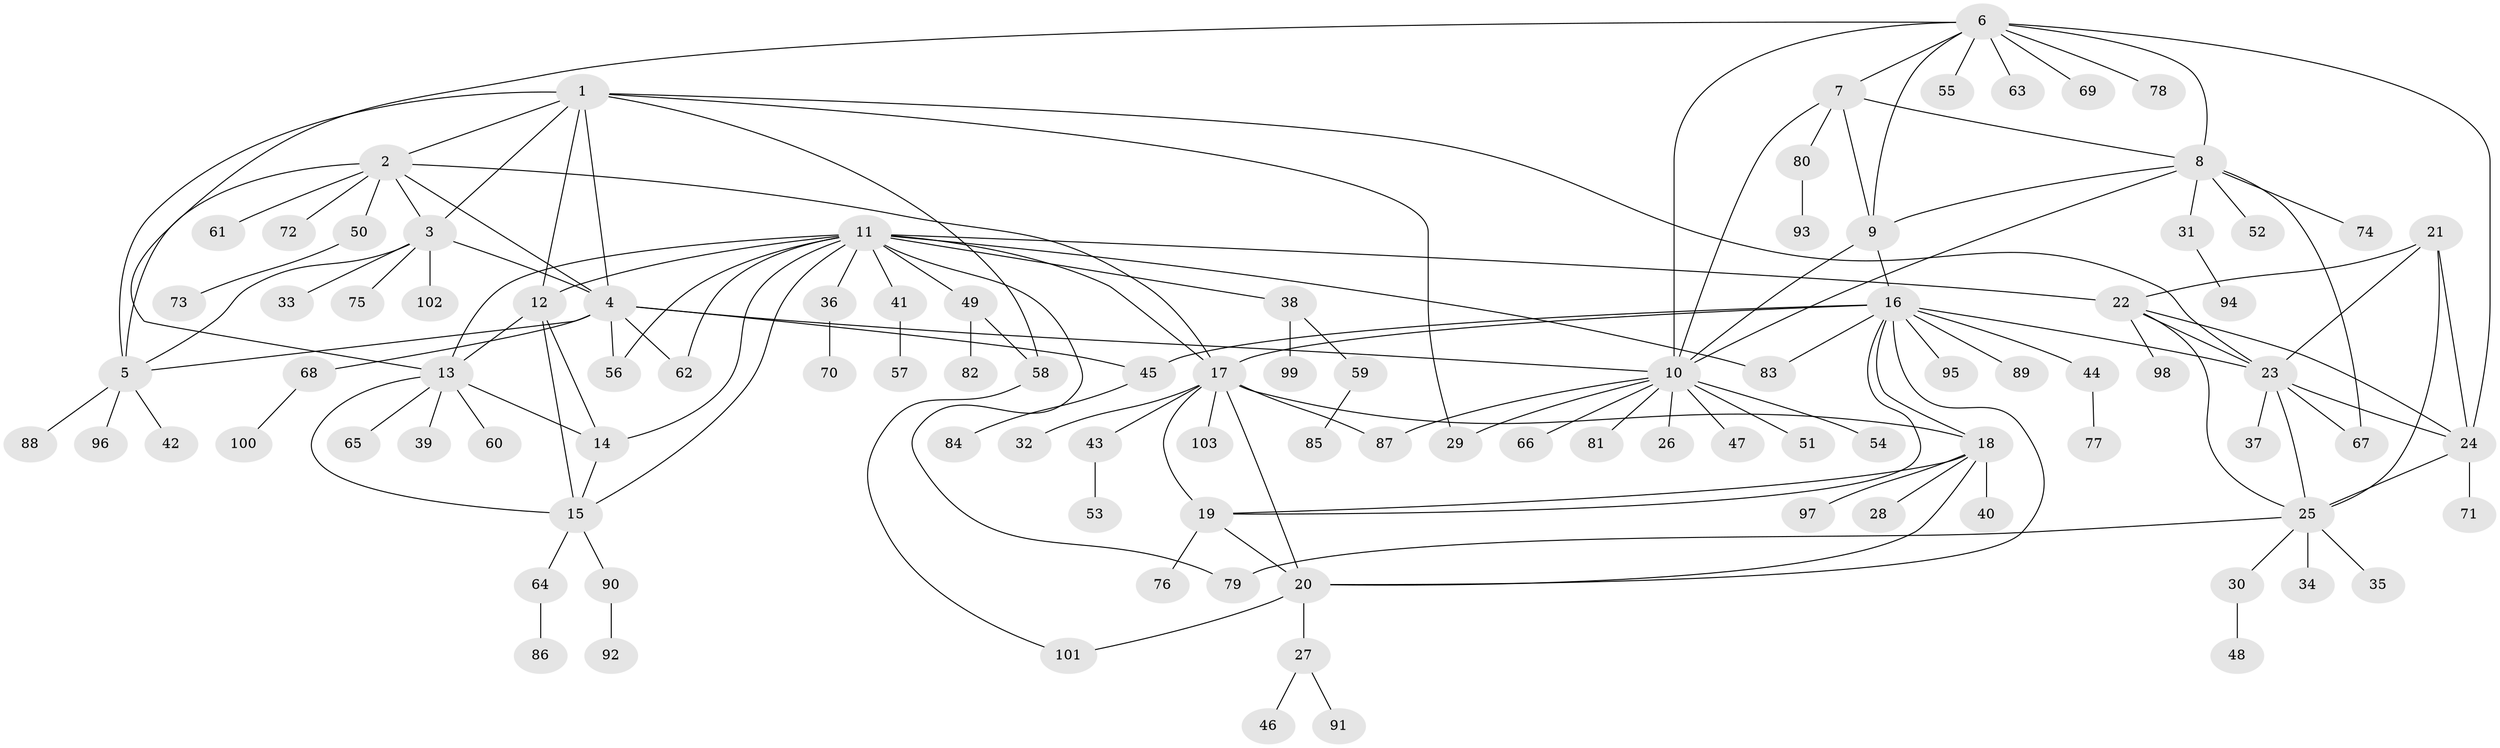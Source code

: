// coarse degree distribution, {8: 0.06666666666666667, 12: 0.02666666666666667, 5: 0.04, 6: 0.02666666666666667, 11: 0.013333333333333334, 9: 0.02666666666666667, 3: 0.02666666666666667, 4: 0.02666666666666667, 1: 0.5866666666666667, 2: 0.16}
// Generated by graph-tools (version 1.1) at 2025/52/02/27/25 19:52:20]
// undirected, 103 vertices, 148 edges
graph export_dot {
graph [start="1"]
  node [color=gray90,style=filled];
  1;
  2;
  3;
  4;
  5;
  6;
  7;
  8;
  9;
  10;
  11;
  12;
  13;
  14;
  15;
  16;
  17;
  18;
  19;
  20;
  21;
  22;
  23;
  24;
  25;
  26;
  27;
  28;
  29;
  30;
  31;
  32;
  33;
  34;
  35;
  36;
  37;
  38;
  39;
  40;
  41;
  42;
  43;
  44;
  45;
  46;
  47;
  48;
  49;
  50;
  51;
  52;
  53;
  54;
  55;
  56;
  57;
  58;
  59;
  60;
  61;
  62;
  63;
  64;
  65;
  66;
  67;
  68;
  69;
  70;
  71;
  72;
  73;
  74;
  75;
  76;
  77;
  78;
  79;
  80;
  81;
  82;
  83;
  84;
  85;
  86;
  87;
  88;
  89;
  90;
  91;
  92;
  93;
  94;
  95;
  96;
  97;
  98;
  99;
  100;
  101;
  102;
  103;
  1 -- 2;
  1 -- 3;
  1 -- 4;
  1 -- 5;
  1 -- 12;
  1 -- 23;
  1 -- 29;
  1 -- 58;
  2 -- 3;
  2 -- 4;
  2 -- 5;
  2 -- 17;
  2 -- 50;
  2 -- 61;
  2 -- 72;
  3 -- 4;
  3 -- 5;
  3 -- 33;
  3 -- 75;
  3 -- 102;
  4 -- 5;
  4 -- 10;
  4 -- 45;
  4 -- 56;
  4 -- 62;
  4 -- 68;
  5 -- 42;
  5 -- 88;
  5 -- 96;
  6 -- 7;
  6 -- 8;
  6 -- 9;
  6 -- 10;
  6 -- 13;
  6 -- 24;
  6 -- 55;
  6 -- 63;
  6 -- 69;
  6 -- 78;
  7 -- 8;
  7 -- 9;
  7 -- 10;
  7 -- 80;
  8 -- 9;
  8 -- 10;
  8 -- 31;
  8 -- 52;
  8 -- 67;
  8 -- 74;
  9 -- 10;
  9 -- 16;
  10 -- 26;
  10 -- 29;
  10 -- 47;
  10 -- 51;
  10 -- 54;
  10 -- 66;
  10 -- 81;
  10 -- 87;
  11 -- 12;
  11 -- 13;
  11 -- 14;
  11 -- 15;
  11 -- 17;
  11 -- 22;
  11 -- 36;
  11 -- 38;
  11 -- 41;
  11 -- 49;
  11 -- 56;
  11 -- 62;
  11 -- 79;
  11 -- 83;
  12 -- 13;
  12 -- 14;
  12 -- 15;
  13 -- 14;
  13 -- 15;
  13 -- 39;
  13 -- 60;
  13 -- 65;
  14 -- 15;
  15 -- 64;
  15 -- 90;
  16 -- 17;
  16 -- 18;
  16 -- 19;
  16 -- 20;
  16 -- 23;
  16 -- 44;
  16 -- 45;
  16 -- 83;
  16 -- 89;
  16 -- 95;
  17 -- 18;
  17 -- 19;
  17 -- 20;
  17 -- 32;
  17 -- 43;
  17 -- 87;
  17 -- 103;
  18 -- 19;
  18 -- 20;
  18 -- 28;
  18 -- 40;
  18 -- 97;
  19 -- 20;
  19 -- 76;
  20 -- 27;
  20 -- 101;
  21 -- 22;
  21 -- 23;
  21 -- 24;
  21 -- 25;
  22 -- 23;
  22 -- 24;
  22 -- 25;
  22 -- 98;
  23 -- 24;
  23 -- 25;
  23 -- 37;
  23 -- 67;
  24 -- 25;
  24 -- 71;
  25 -- 30;
  25 -- 34;
  25 -- 35;
  25 -- 79;
  27 -- 46;
  27 -- 91;
  30 -- 48;
  31 -- 94;
  36 -- 70;
  38 -- 59;
  38 -- 99;
  41 -- 57;
  43 -- 53;
  44 -- 77;
  45 -- 84;
  49 -- 58;
  49 -- 82;
  50 -- 73;
  58 -- 101;
  59 -- 85;
  64 -- 86;
  68 -- 100;
  80 -- 93;
  90 -- 92;
}
